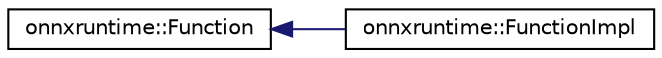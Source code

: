 digraph "Graphical Class Hierarchy"
{
  edge [fontname="Helvetica",fontsize="10",labelfontname="Helvetica",labelfontsize="10"];
  node [fontname="Helvetica",fontsize="10",shape=record];
  rankdir="LR";
  Node0 [label="onnxruntime::Function",height=0.2,width=0.4,color="black", fillcolor="white", style="filled",URL="$classonnxruntime_1_1Function.html"];
  Node0 -> Node1 [dir="back",color="midnightblue",fontsize="10",style="solid",fontname="Helvetica"];
  Node1 [label="onnxruntime::FunctionImpl",height=0.2,width=0.4,color="black", fillcolor="white", style="filled",URL="$classonnxruntime_1_1FunctionImpl.html"];
}
